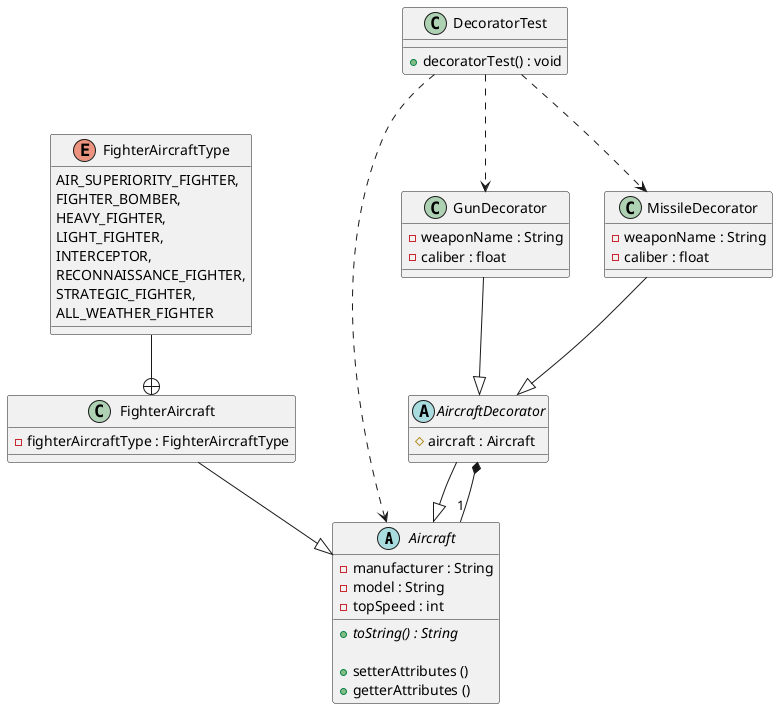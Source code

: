 @startuml

abstract class Aircraft {
    - manufacturer : String
    - model : String
    - topSpeed : int

    + {abstract} toString() : String

    + setterAttributes ()
    + getterAttributes ()
}

class FighterAircraft {
    - fighterAircraftType : FighterAircraftType
}

enum FighterAircraftType {
    AIR_SUPERIORITY_FIGHTER,
    FIGHTER_BOMBER,
    HEAVY_FIGHTER,
    LIGHT_FIGHTER,
    INTERCEPTOR,
    RECONNAISSANCE_FIGHTER,
    STRATEGIC_FIGHTER,
    ALL_WEATHER_FIGHTER
}

abstract class AircraftDecorator {
    # aircraft : Aircraft
}

class GunDecorator {
    - weaponName : String
    - caliber : float
}

class MissileDecorator {
    - weaponName : String
    - caliber : float
}

class DecoratorTest {
    + decoratorTest() : void
}


FighterAircraft --|> Aircraft
AircraftDecorator --|> Aircraft
AircraftDecorator *--"1" Aircraft
FighterAircraftType --+ FighterAircraft
GunDecorator --|> AircraftDecorator
MissileDecorator --|> AircraftDecorator
DecoratorTest ..> Aircraft
DecoratorTest ..> MissileDecorator
DecoratorTest ..> GunDecorator
@enduml